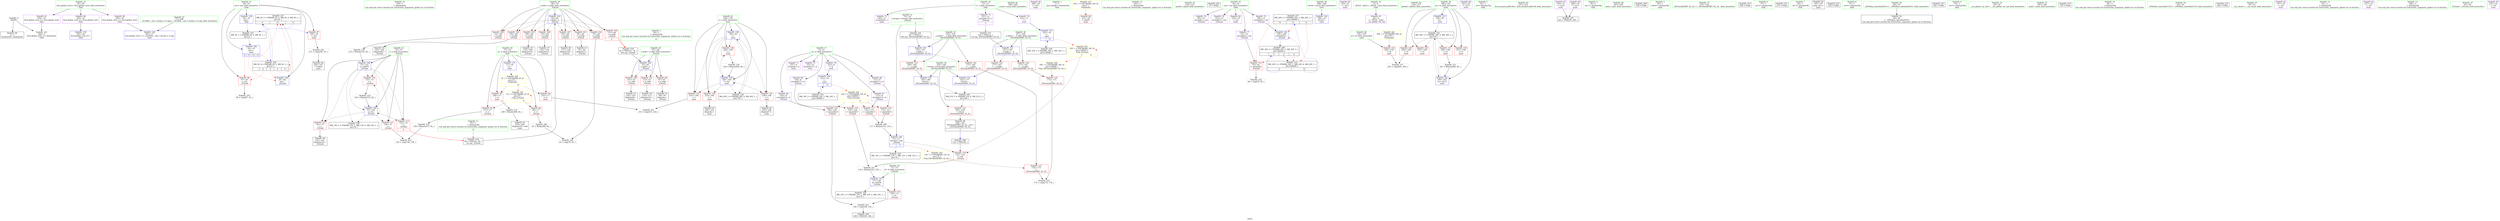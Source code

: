 digraph "SVFG" {
	label="SVFG";

	Node0x55793999d7d0 [shape=record,color=grey,label="{NodeID: 0\nNullPtr}"];
	Node0x55793999d7d0 -> Node0x5579399b9300[style=solid];
	Node0x55793999d7d0 -> Node0x5579399bf040[style=solid];
	Node0x5579399b8bc0 [shape=record,color=red,label="{NodeID: 97\n256\<--20\n\<--ans\nmain\n}"];
	Node0x5579399b8bc0 -> Node0x5579399c5ba0[style=solid];
	Node0x5579399b6450 [shape=record,color=green,label="{NodeID: 14\n149\<--1\n\<--dummyObj\nCan only get source location for instruction, argument, global var or function.}"];
	Node0x5579399b8700 [shape=record,color=red,label="{NodeID: 111\n136\<--75\n\<--j\n_Z3runii\n}"];
	Node0x5579399b8700 -> Node0x5579399c5a20[style=solid];
	Node0x5579399b7120 [shape=record,color=green,label="{NodeID: 28\n67\<--68\nx.addr\<--x.addr_field_insensitive\n_Z3runii\n}"];
	Node0x5579399b7120 -> Node0x5579399b8d60[style=solid];
	Node0x5579399b7120 -> Node0x5579399b8e30[style=solid];
	Node0x5579399b7120 -> Node0x5579399b8f00[style=solid];
	Node0x5579399b7120 -> Node0x5579399bf140[style=solid];
	Node0x5579399c43a0 [shape=record,color=grey,label="{NodeID: 208\n117 = Binary(112, 116, )\n}"];
	Node0x5579399c43a0 -> Node0x5579399bf480[style=solid];
	Node0x5579399be2b0 [shape=record,color=red,label="{NodeID: 125\n177\<--167\n\<--__b.addr\n_ZSt3minIiERKT_S2_S2_\n}"];
	Node0x5579399be2b0 -> Node0x5579399bf960[style=solid];
	Node0x5579399b7ce0 [shape=record,color=green,label="{NodeID: 42\n199\<--200\nscanf\<--scanf_field_insensitive\n}"];
	Node0x5579399c58a0 [shape=record,color=grey,label="{NodeID: 222\n175 = cmp(172, 174, )\n}"];
	Node0x5579399bee40 [shape=record,color=blue,label="{NodeID: 139\n292\<--36\nllvm.global_ctors_0\<--\nGlob }"];
	Node0x5579399b99e0 [shape=record,color=black,label="{NodeID: 56\n114\<--113\nidxprom12\<--\n_Z3runii\n}"];
	Node0x5579399e3f40 [shape=record,color=black,label="{NodeID: 319\n66 = PHI(152, 82, )\n1st arg _Z3runii }"];
	Node0x5579399e3f40 -> Node0x5579399bf210[style=solid];
	Node0x5579399cfba0 [shape=record,color=black,label="{NodeID: 236\nMR_18V_2 = PHI(MR_18V_3, MR_18V_1, )\npts\{130000 \}\n}"];
	Node0x5579399cfba0 -> Node0x5579399bfd70[style=dashed];
	Node0x5579399bfa30 [shape=record,color=blue,label="{NodeID: 153\n163\<--180\nretval\<--\n_ZSt3minIiERKT_S2_S2_\n}"];
	Node0x5579399bfa30 -> Node0x5579399d14a0[style=dashed];
	Node0x5579399ba540 [shape=record,color=purple,label="{NodeID: 70\n223\<--8\n\<--d\nmain\n}"];
	Node0x5579399ba540 -> Node0x5579399bfca0[style=solid];
	Node0x5579399bb0a0 [shape=record,color=purple,label="{NodeID: 84\n208\<--24\n\<--.str.1\nmain\n}"];
	Node0x5579399b2640 [shape=record,color=green,label="{NodeID: 1\n7\<--1\n__dso_handle\<--dummyObj\nGlob }"];
	Node0x5579399b8c90 [shape=record,color=red,label="{NodeID: 98\n212\<--26\n\<--stderr\nmain\n}"];
	Node0x5579399b64e0 [shape=record,color=green,label="{NodeID: 15\n220\<--1\n\<--dummyObj\nCan only get source location for instruction, argument, global var or function.}"];
	Node0x5579399b87d0 [shape=record,color=red,label="{NodeID: 112\n141\<--75\n\<--j\n_Z3runii\n}"];
	Node0x5579399b87d0 -> Node0x5579399b9c50[style=solid];
	Node0x5579399b71f0 [shape=record,color=green,label="{NodeID: 29\n69\<--70\ny.addr\<--y.addr_field_insensitive\n_Z3runii\n}"];
	Node0x5579399b71f0 -> Node0x5579399b8fd0[style=solid];
	Node0x5579399b71f0 -> Node0x5579399b90a0[style=solid];
	Node0x5579399b71f0 -> Node0x5579399b9170[style=solid];
	Node0x5579399b71f0 -> Node0x5579399b9240[style=solid];
	Node0x5579399b71f0 -> Node0x5579399b82f0[style=solid];
	Node0x5579399b71f0 -> Node0x5579399b83c0[style=solid];
	Node0x5579399b71f0 -> Node0x5579399b8490[style=solid];
	Node0x5579399b71f0 -> Node0x5579399b8560[style=solid];
	Node0x5579399b71f0 -> Node0x5579399bf210[style=solid];
	Node0x5579399c4520 [shape=record,color=grey,label="{NodeID: 209\n81 = Binary(80, 82, )\n}"];
	Node0x5579399c4520 -> Node0x5579399c55a0[style=solid];
	Node0x5579399be380 [shape=record,color=red,label="{NodeID: 126\n172\<--171\n\<--\n_ZSt3minIiERKT_S2_S2_\n}"];
	Node0x5579399be380 -> Node0x5579399c58a0[style=solid];
	Node0x5579399b7de0 [shape=record,color=green,label="{NodeID: 43\n210\<--211\nprintf\<--printf_field_insensitive\n}"];
	Node0x5579399c5a20 [shape=record,color=grey,label="{NodeID: 223\n139 = cmp(136, 138, )\n}"];
	Node0x5579399bef40 [shape=record,color=blue,label="{NodeID: 140\n293\<--37\nllvm.global_ctors_1\<--_GLOBAL__sub_I_levlam_0_0.cpp\nGlob }"];
	Node0x5579399b9ab0 [shape=record,color=black,label="{NodeID: 57\n120\<--119\nidxprom14\<--\n_Z3runii\n}"];
	Node0x5579399e4510 [shape=record,color=black,label="{NodeID: 320\n47 = PHI()\n}"];
	Node0x5579399d00a0 [shape=record,color=black,label="{NodeID: 237\nMR_20V_2 = PHI(MR_20V_3, MR_20V_1, )\npts\{160000 \}\n|{<s0>12|<s1>12|<s2>12}}"];
	Node0x5579399d00a0:s0 -> Node0x5579399bdb10[style=dashed,color=red];
	Node0x5579399d00a0:s1 -> Node0x5579399bf3b0[style=dashed,color=red];
	Node0x5579399d00a0:s2 -> Node0x5579399ce2a0[style=dashed,color=red];
	Node0x5579399bfb00 [shape=record,color=blue,label="{NodeID: 154\n188\<--18\nretval\<--\nmain\n}"];
	Node0x5579399ba610 [shape=record,color=purple,label="{NodeID: 71\n237\<--8\narrayidx\<--d\nmain\n}"];
	Node0x5579399bb170 [shape=record,color=purple,label="{NodeID: 85\n214\<--27\n\<--.str.2\nmain\n}"];
	Node0x55793999dd90 [shape=record,color=green,label="{NodeID: 2\n18\<--1\n\<--dummyObj\nCan only get source location for instruction, argument, global var or function.|{<s0>12}}"];
	Node0x55793999dd90:s0 -> Node0x5579399e3d30[style=solid,color=red];
	Node0x5579399b8d60 [shape=record,color=red,label="{NodeID: 99\n87\<--67\n\<--x.addr\n_Z3runii\n}"];
	Node0x5579399b8d60 -> Node0x5579399b95d0[style=solid];
	Node0x5579399b65b0 [shape=record,color=green,label="{NodeID: 16\n4\<--6\n_ZStL8__ioinit\<--_ZStL8__ioinit_field_insensitive\nGlob }"];
	Node0x5579399b65b0 -> Node0x5579399ba130[style=solid];
	Node0x5579399b88a0 [shape=record,color=red,label="{NodeID: 113\n152\<--75\n\<--j\n_Z3runii\n|{<s0>4}}"];
	Node0x5579399b88a0:s0 -> Node0x5579399e3f40[style=solid,color=red];
	Node0x5579399b72c0 [shape=record,color=green,label="{NodeID: 30\n71\<--72\nll\<--ll_field_insensitive\n_Z3runii\n}"];
	Node0x5579399b72c0 -> Node0x5579399b8630[style=solid];
	Node0x5579399b72c0 -> Node0x5579399bf550[style=solid];
	Node0x5579399c46a0 [shape=record,color=grey,label="{NodeID: 210\n133 = Binary(132, 82, )\n}"];
	Node0x5579399c46a0 -> Node0x5579399bf620[style=solid];
	Node0x5579399be450 [shape=record,color=red,label="{NodeID: 127\n174\<--173\n\<--\n_ZSt3minIiERKT_S2_S2_\n}"];
	Node0x5579399be450 -> Node0x5579399c58a0[style=solid];
	Node0x5579399b7ee0 [shape=record,color=green,label="{NodeID: 44\n216\<--217\nfprintf\<--fprintf_field_insensitive\n}"];
	Node0x5579399c5ba0 [shape=record,color=grey,label="{NodeID: 224\n257 = cmp(256, 18, )\n}"];
	Node0x5579399c5ba0 -> Node0x5579399ba060[style=solid];
	Node0x5579399bf040 [shape=record,color=blue, style = dotted,label="{NodeID: 141\n294\<--3\nllvm.global_ctors_2\<--dummyVal\nGlob }"];
	Node0x5579399b9b80 [shape=record,color=black,label="{NodeID: 58\n127\<--126\nidxprom16\<--\n_Z3runii\n}"];
	Node0x5579399d05a0 [shape=record,color=black,label="{NodeID: 238\nMR_4V_4 = PHI(MR_4V_5, MR_4V_1, )\npts\{21 \}\n|{|<s1>4|<s2>4|<s3>4|<s4>4}}"];
	Node0x5579399d05a0 -> Node0x5579399ccea0[style=dashed];
	Node0x5579399d05a0:s1 -> Node0x5579399b8af0[style=dashed,color=red];
	Node0x5579399d05a0:s2 -> Node0x5579399bf2e0[style=dashed,color=red];
	Node0x5579399d05a0:s3 -> Node0x5579399ccea0[style=dashed,color=red];
	Node0x5579399d05a0:s4 -> Node0x5579399d05a0[style=dashed,color=red];
	Node0x5579399bfbd0 [shape=record,color=blue,label="{NodeID: 155\n190\<--82\ntn\<--\nmain\n}"];
	Node0x5579399bfbd0 -> Node0x5579399ceca0[style=dashed];
	Node0x5579399ba6e0 [shape=record,color=purple,label="{NodeID: 72\n251\<--8\narrayidx11\<--d\nmain\n}"];
	Node0x5579399bb240 [shape=record,color=purple,label="{NodeID: 86\n241\<--29\n\<--.str.3\nmain\n}"];
	Node0x5579399b14e0 [shape=record,color=green,label="{NodeID: 3\n22\<--1\n.str\<--dummyObj\nGlob }"];
	Node0x5579399b8e30 [shape=record,color=red,label="{NodeID: 100\n101\<--67\n\<--x.addr\n_Z3runii\n}"];
	Node0x5579399b8e30 -> Node0x5579399b9770[style=solid];
	Node0x5579399b6680 [shape=record,color=green,label="{NodeID: 17\n8\<--10\nd\<--d_field_insensitive\nGlob }"];
	Node0x5579399b6680 -> Node0x5579399ba200[style=solid];
	Node0x5579399b6680 -> Node0x5579399ba2d0[style=solid];
	Node0x5579399b6680 -> Node0x5579399ba3a0[style=solid];
	Node0x5579399b6680 -> Node0x5579399ba470[style=solid];
	Node0x5579399b6680 -> Node0x5579399ba540[style=solid];
	Node0x5579399b6680 -> Node0x5579399ba610[style=solid];
	Node0x5579399b6680 -> Node0x5579399ba6e0[style=solid];
	Node0x5579399b8970 [shape=record,color=red,label="{NodeID: 114\n155\<--75\n\<--j\n_Z3runii\n}"];
	Node0x5579399b8970 -> Node0x5579399c4ca0[style=solid];
	Node0x5579399b7390 [shape=record,color=green,label="{NodeID: 31\n73\<--74\nref.tmp\<--ref.tmp_field_insensitive\n_Z3runii\n|{|<s1>3}}"];
	Node0x5579399b7390 -> Node0x5579399bf480[style=solid];
	Node0x5579399b7390:s1 -> Node0x5579399e3a00[style=solid,color=red];
	Node0x5579399c4820 [shape=record,color=grey,label="{NodeID: 211\n130 = Binary(125, 129, )\n}"];
	Node0x5579399c4820 -> Node0x5579399bf550[style=solid];
	Node0x5579399be520 [shape=record,color=red,label="{NodeID: 128\n203\<--190\n\<--tn\nmain\n}"];
	Node0x5579399be520 -> Node0x5579399c5120[style=solid];
	Node0x5579399b7fe0 [shape=record,color=green,label="{NodeID: 45\n221\<--222\nllvm.memset.p0i8.i64\<--llvm.memset.p0i8.i64_field_insensitive\n}"];
	Node0x5579399e3200 [shape=record,color=black,label="{NodeID: 308\n122 = PHI(160, )\n}"];
	Node0x5579399e3200 -> Node0x5579399bdd00[style=solid];
	Node0x5579399c5d20 [shape=record,color=grey,label="{NodeID: 225\n233 = cmp(231, 232, )\n}"];
	Node0x5579399bf140 [shape=record,color=blue,label="{NodeID: 142\n67\<--65\nx.addr\<--x\n_Z3runii\n}"];
	Node0x5579399bf140 -> Node0x5579399b8d60[style=dashed];
	Node0x5579399bf140 -> Node0x5579399b8e30[style=dashed];
	Node0x5579399bf140 -> Node0x5579399b8f00[style=dashed];
	Node0x5579399b9c50 [shape=record,color=black,label="{NodeID: 59\n142\<--141\nidxprom22\<--\n_Z3runii\n}"];
	Node0x5579399bfca0 [shape=record,color=blue,label="{NodeID: 156\n223\<--18\n\<--\nmain\n|{|<s1>12}}"];
	Node0x5579399bfca0 -> Node0x5579399cf6a0[style=dashed];
	Node0x5579399bfca0:s1 -> Node0x5579399d36a0[style=dashed,color=red];
	Node0x5579399ba7b0 [shape=record,color=purple,label="{NodeID: 73\n121\<--11\narrayidx15\<--l\n_Z3runii\n|{<s0>3}}"];
	Node0x5579399ba7b0:s0 -> Node0x5579399e3bf0[style=solid,color=red];
	Node0x5579399bb310 [shape=record,color=purple,label="{NodeID: 87\n259\<--31\n\<--.str.4\nmain\n}"];
	Node0x5579399bb310 -> Node0x5579399c3e00[style=solid];
	Node0x5579399b5700 [shape=record,color=green,label="{NodeID: 4\n24\<--1\n.str.1\<--dummyObj\nGlob }"];
	Node0x5579399b8f00 [shape=record,color=red,label="{NodeID: 101\n113\<--67\n\<--x.addr\n_Z3runii\n}"];
	Node0x5579399b8f00 -> Node0x5579399b99e0[style=solid];
	Node0x5579399b6750 [shape=record,color=green,label="{NodeID: 18\n11\<--13\nl\<--l_field_insensitive\nGlob }"];
	Node0x5579399b6750 -> Node0x5579399ba7b0[style=solid];
	Node0x5579399b6750 -> Node0x5579399ba880[style=solid];
	Node0x5579399b6750 -> Node0x5579399ba950[style=solid];
	Node0x5579399bdb10 [shape=record,color=red,label="{NodeID: 115\n93\<--92\n\<--arrayidx2\n_Z3runii\n}"];
	Node0x5579399bdb10 -> Node0x5579399c52a0[style=solid];
	Node0x5579399b7460 [shape=record,color=green,label="{NodeID: 32\n75\<--76\nj\<--j_field_insensitive\n_Z3runii\n}"];
	Node0x5579399b7460 -> Node0x5579399b8700[style=solid];
	Node0x5579399b7460 -> Node0x5579399b87d0[style=solid];
	Node0x5579399b7460 -> Node0x5579399b88a0[style=solid];
	Node0x5579399b7460 -> Node0x5579399b8970[style=solid];
	Node0x5579399b7460 -> Node0x5579399bf620[style=solid];
	Node0x5579399b7460 -> Node0x5579399bf6f0[style=solid];
	Node0x5579399c49a0 [shape=record,color=grey,label="{NodeID: 212\n138 = Binary(137, 82, )\n}"];
	Node0x5579399c49a0 -> Node0x5579399c5a20[style=solid];
	Node0x5579399be5f0 [shape=record,color=red,label="{NodeID: 129\n207\<--190\n\<--tn\nmain\n}"];
	Node0x5579399b80e0 [shape=record,color=green,label="{NodeID: 46\n263\<--264\nputs\<--puts_field_insensitive\n}"];
	Node0x5579399e33f0 [shape=record,color=black,label="{NodeID: 309\n198 = PHI()\n}"];
	Node0x5579399bf210 [shape=record,color=blue,label="{NodeID: 143\n69\<--66\ny.addr\<--y\n_Z3runii\n}"];
	Node0x5579399bf210 -> Node0x5579399b8fd0[style=dashed];
	Node0x5579399bf210 -> Node0x5579399b90a0[style=dashed];
	Node0x5579399bf210 -> Node0x5579399b9170[style=dashed];
	Node0x5579399bf210 -> Node0x5579399b9240[style=dashed];
	Node0x5579399bf210 -> Node0x5579399b82f0[style=dashed];
	Node0x5579399bf210 -> Node0x5579399b83c0[style=dashed];
	Node0x5579399bf210 -> Node0x5579399b8490[style=dashed];
	Node0x5579399bf210 -> Node0x5579399b8560[style=dashed];
	Node0x5579399b9d20 [shape=record,color=black,label="{NodeID: 60\n160\<--183\n_ZSt3minIiERKT_S2_S2__ret\<--\n_ZSt3minIiERKT_S2_S2_\n|{<s0>3}}"];
	Node0x5579399b9d20:s0 -> Node0x5579399e3200[style=solid,color=blue];
	Node0x5579399d0fa0 [shape=record,color=black,label="{NodeID: 240\nMR_20V_4 = PHI(MR_20V_5, MR_20V_3, )\npts\{160000 \}\n|{|<s1>4|<s2>4|<s3>4}}"];
	Node0x5579399d0fa0 -> Node0x5579399ce2a0[style=dashed];
	Node0x5579399d0fa0:s1 -> Node0x5579399bdb10[style=dashed,color=red];
	Node0x5579399d0fa0:s2 -> Node0x5579399bf3b0[style=dashed,color=red];
	Node0x5579399d0fa0:s3 -> Node0x5579399ce2a0[style=dashed,color=red];
	Node0x5579399bfd70 [shape=record,color=blue,label="{NodeID: 157\n225\<--18\n\<--\nmain\n|{|<s1>12}}"];
	Node0x5579399bfd70 -> Node0x5579399cfba0[style=dashed];
	Node0x5579399bfd70:s1 -> Node0x5579399d3780[style=dashed,color=red];
	Node0x5579399ba880 [shape=record,color=purple,label="{NodeID: 74\n225\<--11\n\<--l\nmain\n}"];
	Node0x5579399ba880 -> Node0x5579399bfd70[style=solid];
	Node0x5579399d36a0 [shape=record,color=yellow,style=double,label="{NodeID: 254\n16V_1 = ENCHI(MR_16V_0)\npts\{100000 \}\nFun[_Z3runii]|{|<s4>4}}"];
	Node0x5579399d36a0 -> Node0x5579399bdba0[style=dashed];
	Node0x5579399d36a0 -> Node0x5579399bdc30[style=dashed];
	Node0x5579399d36a0 -> Node0x5579399bddd0[style=dashed];
	Node0x5579399d36a0 -> Node0x5579399bdea0[style=dashed];
	Node0x5579399d36a0:s4 -> Node0x5579399d36a0[style=dashed,color=red];
	Node0x5579399bb3e0 [shape=record,color=purple,label="{NodeID: 88\n260\<--33\n\<--.str.5\nmain\n}"];
	Node0x5579399bb3e0 -> Node0x5579399c3e00[style=solid];
	Node0x5579399b5790 [shape=record,color=green,label="{NodeID: 5\n26\<--1\nstderr\<--dummyObj\nGlob }"];
	Node0x5579399b8fd0 [shape=record,color=red,label="{NodeID: 102\n79\<--69\n\<--y.addr\n_Z3runii\n}"];
	Node0x5579399b8fd0 -> Node0x5579399c55a0[style=solid];
	Node0x5579399b6820 [shape=record,color=green,label="{NodeID: 19\n14\<--16\ncan\<--can_field_insensitive\nGlob }"];
	Node0x5579399b6820 -> Node0x5579399baa20[style=solid];
	Node0x5579399b6820 -> Node0x5579399baaf0[style=solid];
	Node0x5579399b6820 -> Node0x5579399babc0[style=solid];
	Node0x5579399b6820 -> Node0x5579399bac90[style=solid];
	Node0x5579399b6820 -> Node0x5579399bad60[style=solid];
	Node0x5579399bdba0 [shape=record,color=red,label="{NodeID: 116\n112\<--111\n\<--arrayidx11\n_Z3runii\n}"];
	Node0x5579399bdba0 -> Node0x5579399c43a0[style=solid];
	Node0x5579399b7530 [shape=record,color=green,label="{NodeID: 33\n123\<--124\n_ZSt3minIiERKT_S2_S2_\<--_ZSt3minIiERKT_S2_S2__field_insensitive\n}"];
	Node0x5579399c4b20 [shape=record,color=grey,label="{NodeID: 213\n267 = Binary(266, 82, )\n}"];
	Node0x5579399c4b20 -> Node0x5579399c00b0[style=solid];
	Node0x5579399be6c0 [shape=record,color=red,label="{NodeID: 130\n213\<--190\n\<--tn\nmain\n}"];
	Node0x5579399b81e0 [shape=record,color=green,label="{NodeID: 47\n37\<--288\n_GLOBAL__sub_I_levlam_0_0.cpp\<--_GLOBAL__sub_I_levlam_0_0.cpp_field_insensitive\n}"];
	Node0x5579399b81e0 -> Node0x5579399bef40[style=solid];
	Node0x5579399e34c0 [shape=record,color=black,label="{NodeID: 310\n209 = PHI()\n}"];
	Node0x5579399ccea0 [shape=record,color=black,label="{NodeID: 227\nMR_4V_3 = PHI(MR_4V_2, MR_4V_4, MR_4V_1, )\npts\{21 \}\n|{<s0>4|<s1>12|<s2>12}}"];
	Node0x5579399ccea0:s0 -> Node0x5579399d05a0[style=dashed,color=blue];
	Node0x5579399ccea0:s1 -> Node0x5579399b8bc0[style=dashed,color=blue];
	Node0x5579399ccea0:s2 -> Node0x5579399ce7a0[style=dashed,color=blue];
	Node0x5579399bf2e0 [shape=record,color=blue,label="{NodeID: 144\n20\<--82\nans\<--\n_Z3runii\n}"];
	Node0x5579399bf2e0 -> Node0x5579399ccea0[style=dashed];
	Node0x5579399b9df0 [shape=record,color=black,label="{NodeID: 61\n236\<--235\nidxprom\<--\nmain\n}"];
	Node0x5579399d14a0 [shape=record,color=black,label="{NodeID: 241\nMR_23V_3 = PHI(MR_23V_4, MR_23V_2, )\npts\{164 \}\n}"];
	Node0x5579399d14a0 -> Node0x5579399bdf70[style=dashed];
	Node0x5579399bfe40 [shape=record,color=blue,label="{NodeID: 158\n194\<--82\ni\<--\nmain\n}"];
	Node0x5579399bfe40 -> Node0x5579399be930[style=dashed];
	Node0x5579399bfe40 -> Node0x5579399bea00[style=dashed];
	Node0x5579399bfe40 -> Node0x5579399bead0[style=dashed];
	Node0x5579399bfe40 -> Node0x5579399beba0[style=dashed];
	Node0x5579399bfe40 -> Node0x5579399bff10[style=dashed];
	Node0x5579399bfe40 -> Node0x5579399cf1a0[style=dashed];
	Node0x5579399ba950 [shape=record,color=purple,label="{NodeID: 75\n240\<--11\narrayidx8\<--l\nmain\n}"];
	Node0x5579399d3780 [shape=record,color=yellow,style=double,label="{NodeID: 255\n18V_1 = ENCHI(MR_18V_0)\npts\{130000 \}\nFun[_Z3runii]|{|<s1>3|<s2>4}}"];
	Node0x5579399d3780 -> Node0x5579399bdd00[style=dashed];
	Node0x5579399d3780:s1 -> Node0x5579399d2760[style=dashed,color=red];
	Node0x5579399d3780:s2 -> Node0x5579399d3780[style=dashed,color=red];
	Node0x5579399bb4b0 [shape=record,color=purple,label="{NodeID: 89\n292\<--35\nllvm.global_ctors_0\<--llvm.global_ctors\nGlob }"];
	Node0x5579399bb4b0 -> Node0x5579399bee40[style=solid];
	Node0x5579399b5820 [shape=record,color=green,label="{NodeID: 6\n27\<--1\n.str.2\<--dummyObj\nGlob }"];
	Node0x5579399b90a0 [shape=record,color=red,label="{NodeID: 103\n90\<--69\n\<--y.addr\n_Z3runii\n}"];
	Node0x5579399b90a0 -> Node0x5579399b96a0[style=solid];
	Node0x5579399b6920 [shape=record,color=green,label="{NodeID: 20\n17\<--19\nn\<--n_field_insensitive\nGlob }"];
	Node0x5579399b6920 -> Node0x5579399bb7b0[style=solid];
	Node0x5579399b6920 -> Node0x5579399bb880[style=solid];
	Node0x5579399b6920 -> Node0x5579399bb950[style=solid];
	Node0x5579399b6920 -> Node0x5579399bba20[style=solid];
	Node0x5579399b6920 -> Node0x5579399bec70[style=solid];
	Node0x5579399bdc30 [shape=record,color=red,label="{NodeID: 117\n116\<--115\n\<--arrayidx13\n_Z3runii\n}"];
	Node0x5579399bdc30 -> Node0x5579399c43a0[style=solid];
	Node0x5579399b7630 [shape=record,color=green,label="{NodeID: 34\n163\<--164\nretval\<--retval_field_insensitive\n_ZSt3minIiERKT_S2_S2_\n}"];
	Node0x5579399b7630 -> Node0x5579399bdf70[style=solid];
	Node0x5579399b7630 -> Node0x5579399bf960[style=solid];
	Node0x5579399b7630 -> Node0x5579399bfa30[style=solid];
	Node0x5579399c4ca0 [shape=record,color=grey,label="{NodeID: 214\n156 = Binary(155, 82, )\n}"];
	Node0x5579399c4ca0 -> Node0x5579399bf6f0[style=solid];
	Node0x5579399be790 [shape=record,color=red,label="{NodeID: 131\n266\<--190\n\<--tn\nmain\n}"];
	Node0x5579399be790 -> Node0x5579399c4b20[style=solid];
	Node0x5579399b9300 [shape=record,color=black,label="{NodeID: 48\n2\<--3\ndummyVal\<--dummyVal\n}"];
	Node0x5579399e3590 [shape=record,color=black,label="{NodeID: 311\n215 = PHI()\n}"];
	Node0x5579399cd3a0 [shape=record,color=black,label="{NodeID: 228\nMR_10V_2 = PHI(MR_10V_1, MR_10V_3, MR_10V_1, )\npts\{72 \}\n}"];
	Node0x5579399bf3b0 [shape=record,color=blue,label="{NodeID: 145\n106\<--108\narrayidx9\<--\n_Z3runii\n}"];
	Node0x5579399bf3b0 -> Node0x5579399d0fa0[style=dashed];
	Node0x5579399b9ec0 [shape=record,color=black,label="{NodeID: 62\n239\<--238\nidxprom7\<--\nmain\n}"];
	Node0x5579399d19a0 [shape=record,color=yellow,style=double,label="{NodeID: 242\n12V_1 = ENCHI(MR_12V_0)\npts\{74 \}\nFun[_ZSt3minIiERKT_S2_S2_]}"];
	Node0x5579399d19a0 -> Node0x5579399be450[style=dashed];
	Node0x5579399bff10 [shape=record,color=blue,label="{NodeID: 159\n194\<--245\ni\<--inc\nmain\n}"];
	Node0x5579399bff10 -> Node0x5579399be930[style=dashed];
	Node0x5579399bff10 -> Node0x5579399bea00[style=dashed];
	Node0x5579399bff10 -> Node0x5579399bead0[style=dashed];
	Node0x5579399bff10 -> Node0x5579399beba0[style=dashed];
	Node0x5579399bff10 -> Node0x5579399bff10[style=dashed];
	Node0x5579399bff10 -> Node0x5579399cf1a0[style=dashed];
	Node0x5579399baa20 [shape=record,color=purple,label="{NodeID: 76\n89\<--14\narrayidx\<--can\n_Z3runii\n}"];
	Node0x5579399bb5b0 [shape=record,color=purple,label="{NodeID: 90\n293\<--35\nllvm.global_ctors_1\<--llvm.global_ctors\nGlob }"];
	Node0x5579399bb5b0 -> Node0x5579399bef40[style=solid];
	Node0x5579399b58b0 [shape=record,color=green,label="{NodeID: 7\n29\<--1\n.str.3\<--dummyObj\nGlob }"];
	Node0x5579399b9170 [shape=record,color=red,label="{NodeID: 104\n104\<--69\n\<--y.addr\n_Z3runii\n}"];
	Node0x5579399b9170 -> Node0x5579399b9840[style=solid];
	Node0x5579399b6a20 [shape=record,color=green,label="{NodeID: 21\n20\<--21\nans\<--ans_field_insensitive\nGlob }"];
	Node0x5579399b6a20 -> Node0x5579399b8af0[style=solid];
	Node0x5579399b6a20 -> Node0x5579399b8bc0[style=solid];
	Node0x5579399b6a20 -> Node0x5579399bed40[style=solid];
	Node0x5579399b6a20 -> Node0x5579399bf2e0[style=solid];
	Node0x5579399b6a20 -> Node0x5579399bffe0[style=solid];
	Node0x5579399bdd00 [shape=record,color=red,label="{NodeID: 118\n125\<--122\n\<--call\n_Z3runii\n}"];
	Node0x5579399bdd00 -> Node0x5579399c4820[style=solid];
	Node0x5579399b7700 [shape=record,color=green,label="{NodeID: 35\n165\<--166\n__a.addr\<--__a.addr_field_insensitive\n_ZSt3minIiERKT_S2_S2_\n}"];
	Node0x5579399b7700 -> Node0x5579399be040[style=solid];
	Node0x5579399b7700 -> Node0x5579399be110[style=solid];
	Node0x5579399b7700 -> Node0x5579399bf7c0[style=solid];
	Node0x5579399c4e20 [shape=record,color=grey,label="{NodeID: 215\n249 = Binary(248, 82, )\n}"];
	Node0x5579399c4e20 -> Node0x5579399b9f90[style=solid];
	Node0x5579399be860 [shape=record,color=red,label="{NodeID: 132\n204\<--192\n\<--nt\nmain\n}"];
	Node0x5579399be860 -> Node0x5579399c5120[style=solid];
	Node0x5579399b9400 [shape=record,color=black,label="{NodeID: 49\n187\<--18\nmain_ret\<--\nmain\n}"];
	Node0x5579399e3660 [shape=record,color=black,label="{NodeID: 312\n228 = PHI()\n}"];
	Node0x5579399cd8a0 [shape=record,color=black,label="{NodeID: 229\nMR_12V_2 = PHI(MR_12V_1, MR_12V_3, MR_12V_1, )\npts\{74 \}\n}"];
	Node0x5579399bf480 [shape=record,color=blue,label="{NodeID: 146\n73\<--117\nref.tmp\<--sub\n_Z3runii\n|{|<s2>3}}"];
	Node0x5579399bf480 -> Node0x5579399bdd00[style=dashed];
	Node0x5579399bf480 -> Node0x5579399cd8a0[style=dashed];
	Node0x5579399bf480:s2 -> Node0x5579399d19a0[style=dashed,color=red];
	Node0x5579399b9f90 [shape=record,color=black,label="{NodeID: 63\n250\<--249\nidxprom10\<--add\nmain\n}"];
	Node0x5579399bffe0 [shape=record,color=blue,label="{NodeID: 160\n20\<--18\nans\<--\nmain\n|{<s0>12|<s1>12|<s2>12|<s3>12}}"];
	Node0x5579399bffe0:s0 -> Node0x5579399b8af0[style=dashed,color=red];
	Node0x5579399bffe0:s1 -> Node0x5579399bf2e0[style=dashed,color=red];
	Node0x5579399bffe0:s2 -> Node0x5579399ccea0[style=dashed,color=red];
	Node0x5579399bffe0:s3 -> Node0x5579399d05a0[style=dashed,color=red];
	Node0x5579399baaf0 [shape=record,color=purple,label="{NodeID: 77\n92\<--14\narrayidx2\<--can\n_Z3runii\n}"];
	Node0x5579399baaf0 -> Node0x5579399bdb10[style=solid];
	Node0x5579399d3970 [shape=record,color=yellow,style=double,label="{NodeID: 257\n30V_1 = ENCHI(MR_30V_0)\npts\{1 \}\nFun[main]}"];
	Node0x5579399d3970 -> Node0x5579399b8c90[style=dashed];
	Node0x5579399bb6b0 [shape=record,color=purple,label="{NodeID: 91\n294\<--35\nllvm.global_ctors_2\<--llvm.global_ctors\nGlob }"];
	Node0x5579399bb6b0 -> Node0x5579399bf040[style=solid];
	Node0x5579399b60f0 [shape=record,color=green,label="{NodeID: 8\n31\<--1\n.str.4\<--dummyObj\nGlob }"];
	Node0x5579399b9240 [shape=record,color=red,label="{NodeID: 105\n109\<--69\n\<--y.addr\n_Z3runii\n}"];
	Node0x5579399b9240 -> Node0x5579399b9910[style=solid];
	Node0x5579399b6b20 [shape=record,color=green,label="{NodeID: 22\n35\<--39\nllvm.global_ctors\<--llvm.global_ctors_field_insensitive\nGlob }"];
	Node0x5579399b6b20 -> Node0x5579399bb4b0[style=solid];
	Node0x5579399b6b20 -> Node0x5579399bb5b0[style=solid];
	Node0x5579399b6b20 -> Node0x5579399bb6b0[style=solid];
	Node0x5579399bddd0 [shape=record,color=red,label="{NodeID: 119\n129\<--128\n\<--arrayidx17\n_Z3runii\n}"];
	Node0x5579399bddd0 -> Node0x5579399c4820[style=solid];
	Node0x5579399b77d0 [shape=record,color=green,label="{NodeID: 36\n167\<--168\n__b.addr\<--__b.addr_field_insensitive\n_ZSt3minIiERKT_S2_S2_\n}"];
	Node0x5579399b77d0 -> Node0x5579399be1e0[style=solid];
	Node0x5579399b77d0 -> Node0x5579399be2b0[style=solid];
	Node0x5579399b77d0 -> Node0x5579399bf890[style=solid];
	Node0x5579399c4fa0 [shape=record,color=grey,label="{NodeID: 216\n245 = Binary(244, 82, )\n}"];
	Node0x5579399c4fa0 -> Node0x5579399bff10[style=solid];
	Node0x5579399be930 [shape=record,color=red,label="{NodeID: 133\n231\<--194\n\<--i\nmain\n}"];
	Node0x5579399be930 -> Node0x5579399c5d20[style=solid];
	Node0x5579399b94d0 [shape=record,color=black,label="{NodeID: 50\n48\<--49\n\<--_ZNSt8ios_base4InitD1Ev\nCan only get source location for instruction, argument, global var or function.}"];
	Node0x5579399e3730 [shape=record,color=black,label="{NodeID: 313\n242 = PHI()\n}"];
	Node0x5579399cdda0 [shape=record,color=black,label="{NodeID: 230\nMR_14V_2 = PHI(MR_14V_1, MR_14V_4, MR_14V_1, )\npts\{76 \}\n}"];
	Node0x5579399bf550 [shape=record,color=blue,label="{NodeID: 147\n71\<--130\nll\<--add18\n_Z3runii\n}"];
	Node0x5579399bf550 -> Node0x5579399b8630[style=dashed];
	Node0x5579399bf550 -> Node0x5579399cd3a0[style=dashed];
	Node0x5579399ba060 [shape=record,color=black,label="{NodeID: 64\n258\<--257\n\<--tobool\nmain\n}"];
	Node0x5579399c00b0 [shape=record,color=blue,label="{NodeID: 161\n190\<--267\ntn\<--inc15\nmain\n}"];
	Node0x5579399c00b0 -> Node0x5579399ceca0[style=dashed];
	Node0x5579399babc0 [shape=record,color=purple,label="{NodeID: 78\n103\<--14\narrayidx7\<--can\n_Z3runii\n}"];
	Node0x5579399d3a80 [shape=record,color=yellow,style=double,label="{NodeID: 258\n2V_1 = ENCHI(MR_2V_0)\npts\{19 \}\nFun[main]|{|<s2>12}}"];
	Node0x5579399d3a80 -> Node0x5579399bb950[style=dashed];
	Node0x5579399d3a80 -> Node0x5579399bba20[style=dashed];
	Node0x5579399d3a80:s2 -> Node0x5579399d2840[style=dashed,color=red];
	Node0x5579399bb7b0 [shape=record,color=red,label="{NodeID: 92\n80\<--17\n\<--n\n_Z3runii\n}"];
	Node0x5579399bb7b0 -> Node0x5579399c4520[style=solid];
	Node0x5579399b6180 [shape=record,color=green,label="{NodeID: 9\n33\<--1\n.str.5\<--dummyObj\nGlob }"];
	Node0x5579399b82f0 [shape=record,color=red,label="{NodeID: 106\n119\<--69\n\<--y.addr\n_Z3runii\n}"];
	Node0x5579399b82f0 -> Node0x5579399b9ab0[style=solid];
	Node0x5579399b6c20 [shape=record,color=green,label="{NodeID: 23\n40\<--41\n__cxx_global_var_init\<--__cxx_global_var_init_field_insensitive\n}"];
	Node0x5579399bdea0 [shape=record,color=red,label="{NodeID: 120\n144\<--143\n\<--arrayidx23\n_Z3runii\n}"];
	Node0x5579399bdea0 -> Node0x5579399c5720[style=solid];
	Node0x5579399b78a0 [shape=record,color=green,label="{NodeID: 37\n185\<--186\nmain\<--main_field_insensitive\n}"];
	Node0x5579399c5120 [shape=record,color=grey,label="{NodeID: 217\n205 = cmp(203, 204, )\n}"];
	Node0x5579399bea00 [shape=record,color=red,label="{NodeID: 134\n235\<--194\n\<--i\nmain\n}"];
	Node0x5579399bea00 -> Node0x5579399b9df0[style=solid];
	Node0x5579399b95d0 [shape=record,color=black,label="{NodeID: 51\n88\<--87\nidxprom\<--\n_Z3runii\n}"];
	Node0x5579399e3800 [shape=record,color=black,label="{NodeID: 314\n253 = PHI()\n}"];
	Node0x5579399ce2a0 [shape=record,color=black,label="{NodeID: 231\nMR_20V_2 = PHI(MR_20V_1, MR_20V_4, MR_20V_1, )\npts\{160000 \}\n|{<s0>4|<s1>12}}"];
	Node0x5579399ce2a0:s0 -> Node0x5579399d0fa0[style=dashed,color=blue];
	Node0x5579399ce2a0:s1 -> Node0x5579399d00a0[style=dashed,color=blue];
	Node0x5579399bf620 [shape=record,color=blue,label="{NodeID: 148\n75\<--133\nj\<--add19\n_Z3runii\n}"];
	Node0x5579399bf620 -> Node0x5579399b8700[style=dashed];
	Node0x5579399bf620 -> Node0x5579399b87d0[style=dashed];
	Node0x5579399bf620 -> Node0x5579399b88a0[style=dashed];
	Node0x5579399bf620 -> Node0x5579399b8970[style=dashed];
	Node0x5579399bf620 -> Node0x5579399bf6f0[style=dashed];
	Node0x5579399bf620 -> Node0x5579399cdda0[style=dashed];
	Node0x5579399ba130 [shape=record,color=purple,label="{NodeID: 65\n46\<--4\n\<--_ZStL8__ioinit\n__cxx_global_var_init\n}"];
	Node0x5579399bac90 [shape=record,color=purple,label="{NodeID: 79\n106\<--14\narrayidx9\<--can\n_Z3runii\n}"];
	Node0x5579399bac90 -> Node0x5579399bf3b0[style=solid];
	Node0x5579399bb880 [shape=record,color=red,label="{NodeID: 93\n137\<--17\n\<--n\n_Z3runii\n}"];
	Node0x5579399bb880 -> Node0x5579399c49a0[style=solid];
	Node0x5579399b6210 [shape=record,color=green,label="{NodeID: 10\n36\<--1\n\<--dummyObj\nCan only get source location for instruction, argument, global var or function.}"];
	Node0x5579399b83c0 [shape=record,color=red,label="{NodeID: 107\n126\<--69\n\<--y.addr\n_Z3runii\n}"];
	Node0x5579399b83c0 -> Node0x5579399b9b80[style=solid];
	Node0x5579399b6d20 [shape=record,color=green,label="{NodeID: 24\n44\<--45\n_ZNSt8ios_base4InitC1Ev\<--_ZNSt8ios_base4InitC1Ev_field_insensitive\n}"];
	Node0x5579399bdf70 [shape=record,color=red,label="{NodeID: 121\n183\<--163\n\<--retval\n_ZSt3minIiERKT_S2_S2_\n}"];
	Node0x5579399bdf70 -> Node0x5579399b9d20[style=solid];
	Node0x5579399b79a0 [shape=record,color=green,label="{NodeID: 38\n188\<--189\nretval\<--retval_field_insensitive\nmain\n}"];
	Node0x5579399b79a0 -> Node0x5579399bfb00[style=solid];
	Node0x5579399c52a0 [shape=record,color=grey,label="{NodeID: 218\n94 = cmp(93, 95, )\n}"];
	Node0x5579399bead0 [shape=record,color=red,label="{NodeID: 135\n238\<--194\n\<--i\nmain\n}"];
	Node0x5579399bead0 -> Node0x5579399b9ec0[style=solid];
	Node0x5579399b96a0 [shape=record,color=black,label="{NodeID: 52\n91\<--90\nidxprom1\<--\n_Z3runii\n}"];
	Node0x5579399e3900 [shape=record,color=black,label="{NodeID: 315\n262 = PHI()\n}"];
	Node0x5579399ce7a0 [shape=record,color=black,label="{NodeID: 232\nMR_4V_2 = PHI(MR_4V_4, MR_4V_1, )\npts\{21 \}\n}"];
	Node0x5579399ce7a0 -> Node0x5579399bffe0[style=dashed];
	Node0x5579399bf6f0 [shape=record,color=blue,label="{NodeID: 149\n75\<--156\nj\<--inc\n_Z3runii\n}"];
	Node0x5579399bf6f0 -> Node0x5579399b8700[style=dashed];
	Node0x5579399bf6f0 -> Node0x5579399b87d0[style=dashed];
	Node0x5579399bf6f0 -> Node0x5579399b88a0[style=dashed];
	Node0x5579399bf6f0 -> Node0x5579399b8970[style=dashed];
	Node0x5579399bf6f0 -> Node0x5579399bf6f0[style=dashed];
	Node0x5579399bf6f0 -> Node0x5579399cdda0[style=dashed];
	Node0x5579399ba200 [shape=record,color=purple,label="{NodeID: 66\n111\<--8\narrayidx11\<--d\n_Z3runii\n}"];
	Node0x5579399ba200 -> Node0x5579399bdba0[style=solid];
	Node0x5579399d2760 [shape=record,color=yellow,style=double,label="{NodeID: 246\n18V_1 = ENCHI(MR_18V_0)\npts\{130000 \}\nFun[_ZSt3minIiERKT_S2_S2_]}"];
	Node0x5579399d2760 -> Node0x5579399be380[style=dashed];
	Node0x5579399bad60 [shape=record,color=purple,label="{NodeID: 80\n218\<--14\n\<--can\nmain\n}"];
	Node0x5579399bb950 [shape=record,color=red,label="{NodeID: 94\n232\<--17\n\<--n\nmain\n}"];
	Node0x5579399bb950 -> Node0x5579399c5d20[style=solid];
	Node0x5579399b62a0 [shape=record,color=green,label="{NodeID: 11\n82\<--1\n\<--dummyObj\nCan only get source location for instruction, argument, global var or function.|{<s0>12}}"];
	Node0x5579399b62a0:s0 -> Node0x5579399e3f40[style=solid,color=red];
	Node0x5579399b8490 [shape=record,color=red,label="{NodeID: 108\n132\<--69\n\<--y.addr\n_Z3runii\n}"];
	Node0x5579399b8490 -> Node0x5579399c46a0[style=solid];
	Node0x5579399b6e20 [shape=record,color=green,label="{NodeID: 25\n50\<--51\n__cxa_atexit\<--__cxa_atexit_field_insensitive\n}"];
	Node0x5579399be040 [shape=record,color=red,label="{NodeID: 122\n173\<--165\n\<--__a.addr\n_ZSt3minIiERKT_S2_S2_\n}"];
	Node0x5579399be040 -> Node0x5579399be450[style=solid];
	Node0x5579399b7a70 [shape=record,color=green,label="{NodeID: 39\n190\<--191\ntn\<--tn_field_insensitive\nmain\n}"];
	Node0x5579399b7a70 -> Node0x5579399be520[style=solid];
	Node0x5579399b7a70 -> Node0x5579399be5f0[style=solid];
	Node0x5579399b7a70 -> Node0x5579399be6c0[style=solid];
	Node0x5579399b7a70 -> Node0x5579399be790[style=solid];
	Node0x5579399b7a70 -> Node0x5579399bfbd0[style=solid];
	Node0x5579399b7a70 -> Node0x5579399c00b0[style=solid];
	Node0x5579399c5420 [shape=record,color=grey,label="{NodeID: 219\n98 = cmp(97, 18, )\n}"];
	Node0x5579399beba0 [shape=record,color=red,label="{NodeID: 136\n244\<--194\n\<--i\nmain\n}"];
	Node0x5579399beba0 -> Node0x5579399c4fa0[style=solid];
	Node0x5579399b9770 [shape=record,color=black,label="{NodeID: 53\n102\<--101\nidxprom6\<--\n_Z3runii\n}"];
	Node0x5579399e3a00 [shape=record,color=black,label="{NodeID: 316\n161 = PHI(73, )\n0th arg _ZSt3minIiERKT_S2_S2_ }"];
	Node0x5579399e3a00 -> Node0x5579399bf7c0[style=solid];
	Node0x5579399ceca0 [shape=record,color=black,label="{NodeID: 233\nMR_36V_3 = PHI(MR_36V_4, MR_36V_2, )\npts\{191 \}\n}"];
	Node0x5579399ceca0 -> Node0x5579399be520[style=dashed];
	Node0x5579399ceca0 -> Node0x5579399be5f0[style=dashed];
	Node0x5579399ceca0 -> Node0x5579399be6c0[style=dashed];
	Node0x5579399ceca0 -> Node0x5579399be790[style=dashed];
	Node0x5579399ceca0 -> Node0x5579399c00b0[style=dashed];
	Node0x5579399bf7c0 [shape=record,color=blue,label="{NodeID: 150\n165\<--161\n__a.addr\<--__a\n_ZSt3minIiERKT_S2_S2_\n}"];
	Node0x5579399bf7c0 -> Node0x5579399be040[style=dashed];
	Node0x5579399bf7c0 -> Node0x5579399be110[style=dashed];
	Node0x5579399ba2d0 [shape=record,color=purple,label="{NodeID: 67\n115\<--8\narrayidx13\<--d\n_Z3runii\n}"];
	Node0x5579399ba2d0 -> Node0x5579399bdc30[style=solid];
	Node0x5579399d2840 [shape=record,color=yellow,style=double,label="{NodeID: 247\n2V_1 = ENCHI(MR_2V_0)\npts\{19 \}\nFun[_Z3runii]|{|<s2>4}}"];
	Node0x5579399d2840 -> Node0x5579399bb7b0[style=dashed];
	Node0x5579399d2840 -> Node0x5579399bb880[style=dashed];
	Node0x5579399d2840:s2 -> Node0x5579399d2840[style=dashed,color=red];
	Node0x5579399bae30 [shape=record,color=purple,label="{NodeID: 81\n197\<--22\n\<--.str\nmain\n}"];
	Node0x5579399bba20 [shape=record,color=red,label="{NodeID: 95\n248\<--17\n\<--n\nmain\n}"];
	Node0x5579399bba20 -> Node0x5579399c4e20[style=solid];
	Node0x5579399b6330 [shape=record,color=green,label="{NodeID: 12\n95\<--1\n\<--dummyObj\nCan only get source location for instruction, argument, global var or function.}"];
	Node0x5579399b8560 [shape=record,color=red,label="{NodeID: 109\n151\<--69\n\<--y.addr\n_Z3runii\n|{<s0>4}}"];
	Node0x5579399b8560:s0 -> Node0x5579399e3d30[style=solid,color=red];
	Node0x5579399b6f20 [shape=record,color=green,label="{NodeID: 26\n49\<--55\n_ZNSt8ios_base4InitD1Ev\<--_ZNSt8ios_base4InitD1Ev_field_insensitive\n}"];
	Node0x5579399b6f20 -> Node0x5579399b94d0[style=solid];
	Node0x5579399bc980 [shape=record,color=black,label="{NodeID: 206\n148 = PHI(149, 146, )\n}"];
	Node0x5579399be110 [shape=record,color=red,label="{NodeID: 123\n180\<--165\n\<--__a.addr\n_ZSt3minIiERKT_S2_S2_\n}"];
	Node0x5579399be110 -> Node0x5579399bfa30[style=solid];
	Node0x5579399b7b40 [shape=record,color=green,label="{NodeID: 40\n192\<--193\nnt\<--nt_field_insensitive\nmain\n}"];
	Node0x5579399b7b40 -> Node0x5579399be860[style=solid];
	Node0x5579399c55a0 [shape=record,color=grey,label="{NodeID: 220\n83 = cmp(79, 81, )\n}"];
	Node0x5579399bec70 [shape=record,color=blue,label="{NodeID: 137\n17\<--18\nn\<--\nGlob }"];
	Node0x5579399bec70 -> Node0x5579399d3a80[style=dashed];
	Node0x5579399b9840 [shape=record,color=black,label="{NodeID: 54\n105\<--104\nidxprom8\<--\n_Z3runii\n}"];
	Node0x5579399e3bf0 [shape=record,color=black,label="{NodeID: 317\n162 = PHI(121, )\n1st arg _ZSt3minIiERKT_S2_S2_ }"];
	Node0x5579399e3bf0 -> Node0x5579399bf890[style=solid];
	Node0x5579399cf1a0 [shape=record,color=black,label="{NodeID: 234\nMR_40V_2 = PHI(MR_40V_4, MR_40V_1, )\npts\{195 \}\n}"];
	Node0x5579399cf1a0 -> Node0x5579399bfe40[style=dashed];
	Node0x5579399bf890 [shape=record,color=blue,label="{NodeID: 151\n167\<--162\n__b.addr\<--__b\n_ZSt3minIiERKT_S2_S2_\n}"];
	Node0x5579399bf890 -> Node0x5579399be1e0[style=dashed];
	Node0x5579399bf890 -> Node0x5579399be2b0[style=dashed];
	Node0x5579399ba3a0 [shape=record,color=purple,label="{NodeID: 68\n128\<--8\narrayidx17\<--d\n_Z3runii\n}"];
	Node0x5579399ba3a0 -> Node0x5579399bddd0[style=solid];
	Node0x5579399baf00 [shape=record,color=purple,label="{NodeID: 82\n227\<--22\n\<--.str\nmain\n}"];
	Node0x5579399d3e00 [shape=record,color=yellow,style=double,label="{NodeID: 262\n38V_1 = ENCHI(MR_38V_0)\npts\{193 \}\nFun[main]}"];
	Node0x5579399d3e00 -> Node0x5579399be860[style=dashed];
	Node0x5579399b8af0 [shape=record,color=red,label="{NodeID: 96\n97\<--20\n\<--ans\n_Z3runii\n}"];
	Node0x5579399b8af0 -> Node0x5579399c5420[style=solid];
	Node0x5579399b63c0 [shape=record,color=green,label="{NodeID: 13\n108\<--1\n\<--dummyObj\nCan only get source location for instruction, argument, global var or function.}"];
	Node0x5579399b8630 [shape=record,color=red,label="{NodeID: 110\n145\<--71\n\<--ll\n_Z3runii\n}"];
	Node0x5579399b8630 -> Node0x5579399c5720[style=solid];
	Node0x5579399b7020 [shape=record,color=green,label="{NodeID: 27\n62\<--63\n_Z3runii\<--_Z3runii_field_insensitive\n}"];
	Node0x5579399c3e00 [shape=record,color=black,label="{NodeID: 207\n261 = PHI(259, 260, )\n}"];
	Node0x5579399be1e0 [shape=record,color=red,label="{NodeID: 124\n171\<--167\n\<--__b.addr\n_ZSt3minIiERKT_S2_S2_\n}"];
	Node0x5579399be1e0 -> Node0x5579399be380[style=solid];
	Node0x5579399b7c10 [shape=record,color=green,label="{NodeID: 41\n194\<--195\ni\<--i_field_insensitive\nmain\n}"];
	Node0x5579399b7c10 -> Node0x5579399be930[style=solid];
	Node0x5579399b7c10 -> Node0x5579399bea00[style=solid];
	Node0x5579399b7c10 -> Node0x5579399bead0[style=solid];
	Node0x5579399b7c10 -> Node0x5579399beba0[style=solid];
	Node0x5579399b7c10 -> Node0x5579399bfe40[style=solid];
	Node0x5579399b7c10 -> Node0x5579399bff10[style=solid];
	Node0x5579399c5720 [shape=record,color=grey,label="{NodeID: 221\n146 = cmp(144, 145, )\n}"];
	Node0x5579399c5720 -> Node0x5579399bc980[style=solid];
	Node0x5579399bed40 [shape=record,color=blue,label="{NodeID: 138\n20\<--18\nans\<--\nGlob }"];
	Node0x5579399bed40 -> Node0x5579399ce7a0[style=dashed];
	Node0x5579399b9910 [shape=record,color=black,label="{NodeID: 55\n110\<--109\nidxprom10\<--\n_Z3runii\n}"];
	Node0x5579399e3d30 [shape=record,color=black,label="{NodeID: 318\n65 = PHI(151, 18, )\n0th arg _Z3runii }"];
	Node0x5579399e3d30 -> Node0x5579399bf140[style=solid];
	Node0x5579399cf6a0 [shape=record,color=black,label="{NodeID: 235\nMR_16V_2 = PHI(MR_16V_3, MR_16V_1, )\npts\{100000 \}\n}"];
	Node0x5579399cf6a0 -> Node0x5579399bfca0[style=dashed];
	Node0x5579399bf960 [shape=record,color=blue,label="{NodeID: 152\n163\<--177\nretval\<--\n_ZSt3minIiERKT_S2_S2_\n}"];
	Node0x5579399bf960 -> Node0x5579399d14a0[style=dashed];
	Node0x5579399ba470 [shape=record,color=purple,label="{NodeID: 69\n143\<--8\narrayidx23\<--d\n_Z3runii\n}"];
	Node0x5579399ba470 -> Node0x5579399bdea0[style=solid];
	Node0x5579399bafd0 [shape=record,color=purple,label="{NodeID: 83\n252\<--22\n\<--.str\nmain\n}"];
}
